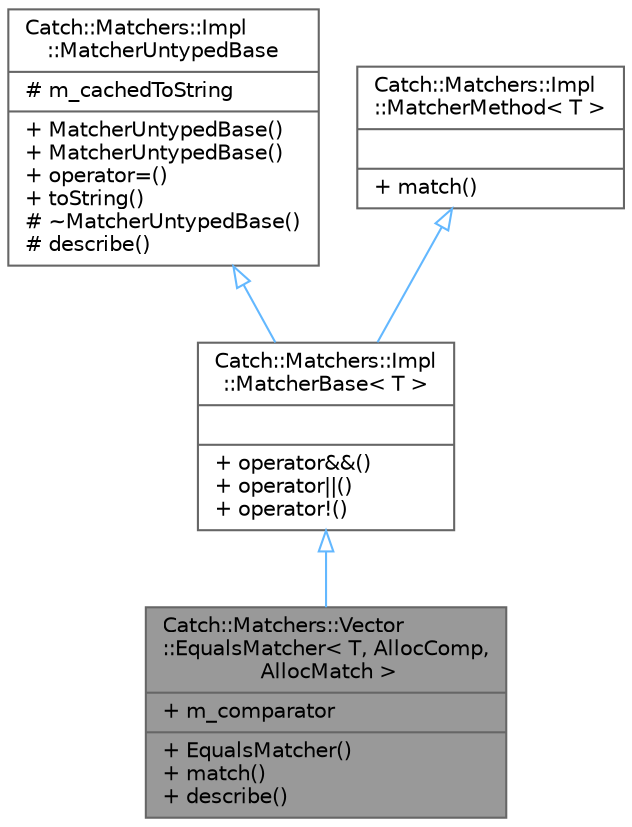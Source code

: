 digraph "Catch::Matchers::Vector::EqualsMatcher&lt; T, AllocComp, AllocMatch &gt;"
{
 // LATEX_PDF_SIZE
  bgcolor="transparent";
  edge [fontname=Helvetica,fontsize=10,labelfontname=Helvetica,labelfontsize=10];
  node [fontname=Helvetica,fontsize=10,shape=box,height=0.2,width=0.4];
  Node1 [shape=record,label="{Catch::Matchers::Vector\l::EqualsMatcher\< T, AllocComp,\l AllocMatch \>\n|+ m_comparator\l|+ EqualsMatcher()\l+ match()\l+ describe()\l}",height=0.2,width=0.4,color="gray40", fillcolor="grey60", style="filled", fontcolor="black",tooltip=" "];
  Node2 -> Node1 [dir="back",color="steelblue1",style="solid",arrowtail="onormal"];
  Node2 [shape=record,label="{Catch::Matchers::Impl\l::MatcherBase\< T \>\n||+ operator&&()\l+ operator\|\|()\l+ operator!()\l}",height=0.2,width=0.4,color="gray40", fillcolor="white", style="filled",URL="$struct_catch_1_1_matchers_1_1_impl_1_1_matcher_base.html",tooltip=" "];
  Node3 -> Node2 [dir="back",color="steelblue1",style="solid",arrowtail="onormal"];
  Node3 [shape=record,label="{Catch::Matchers::Impl\l::MatcherUntypedBase\n|# m_cachedToString\l|+ MatcherUntypedBase()\l+ MatcherUntypedBase()\l+ operator=()\l+ toString()\l# ~MatcherUntypedBase()\l# describe()\l}",height=0.2,width=0.4,color="gray40", fillcolor="white", style="filled",URL="$class_catch_1_1_matchers_1_1_impl_1_1_matcher_untyped_base.html",tooltip=" "];
  Node4 -> Node2 [dir="back",color="steelblue1",style="solid",arrowtail="onormal"];
  Node4 [shape=record,label="{Catch::Matchers::Impl\l::MatcherMethod\< T \>\n||+ match()\l}",height=0.2,width=0.4,color="gray40", fillcolor="white", style="filled",URL="$struct_catch_1_1_matchers_1_1_impl_1_1_matcher_method.html",tooltip=" "];
}
